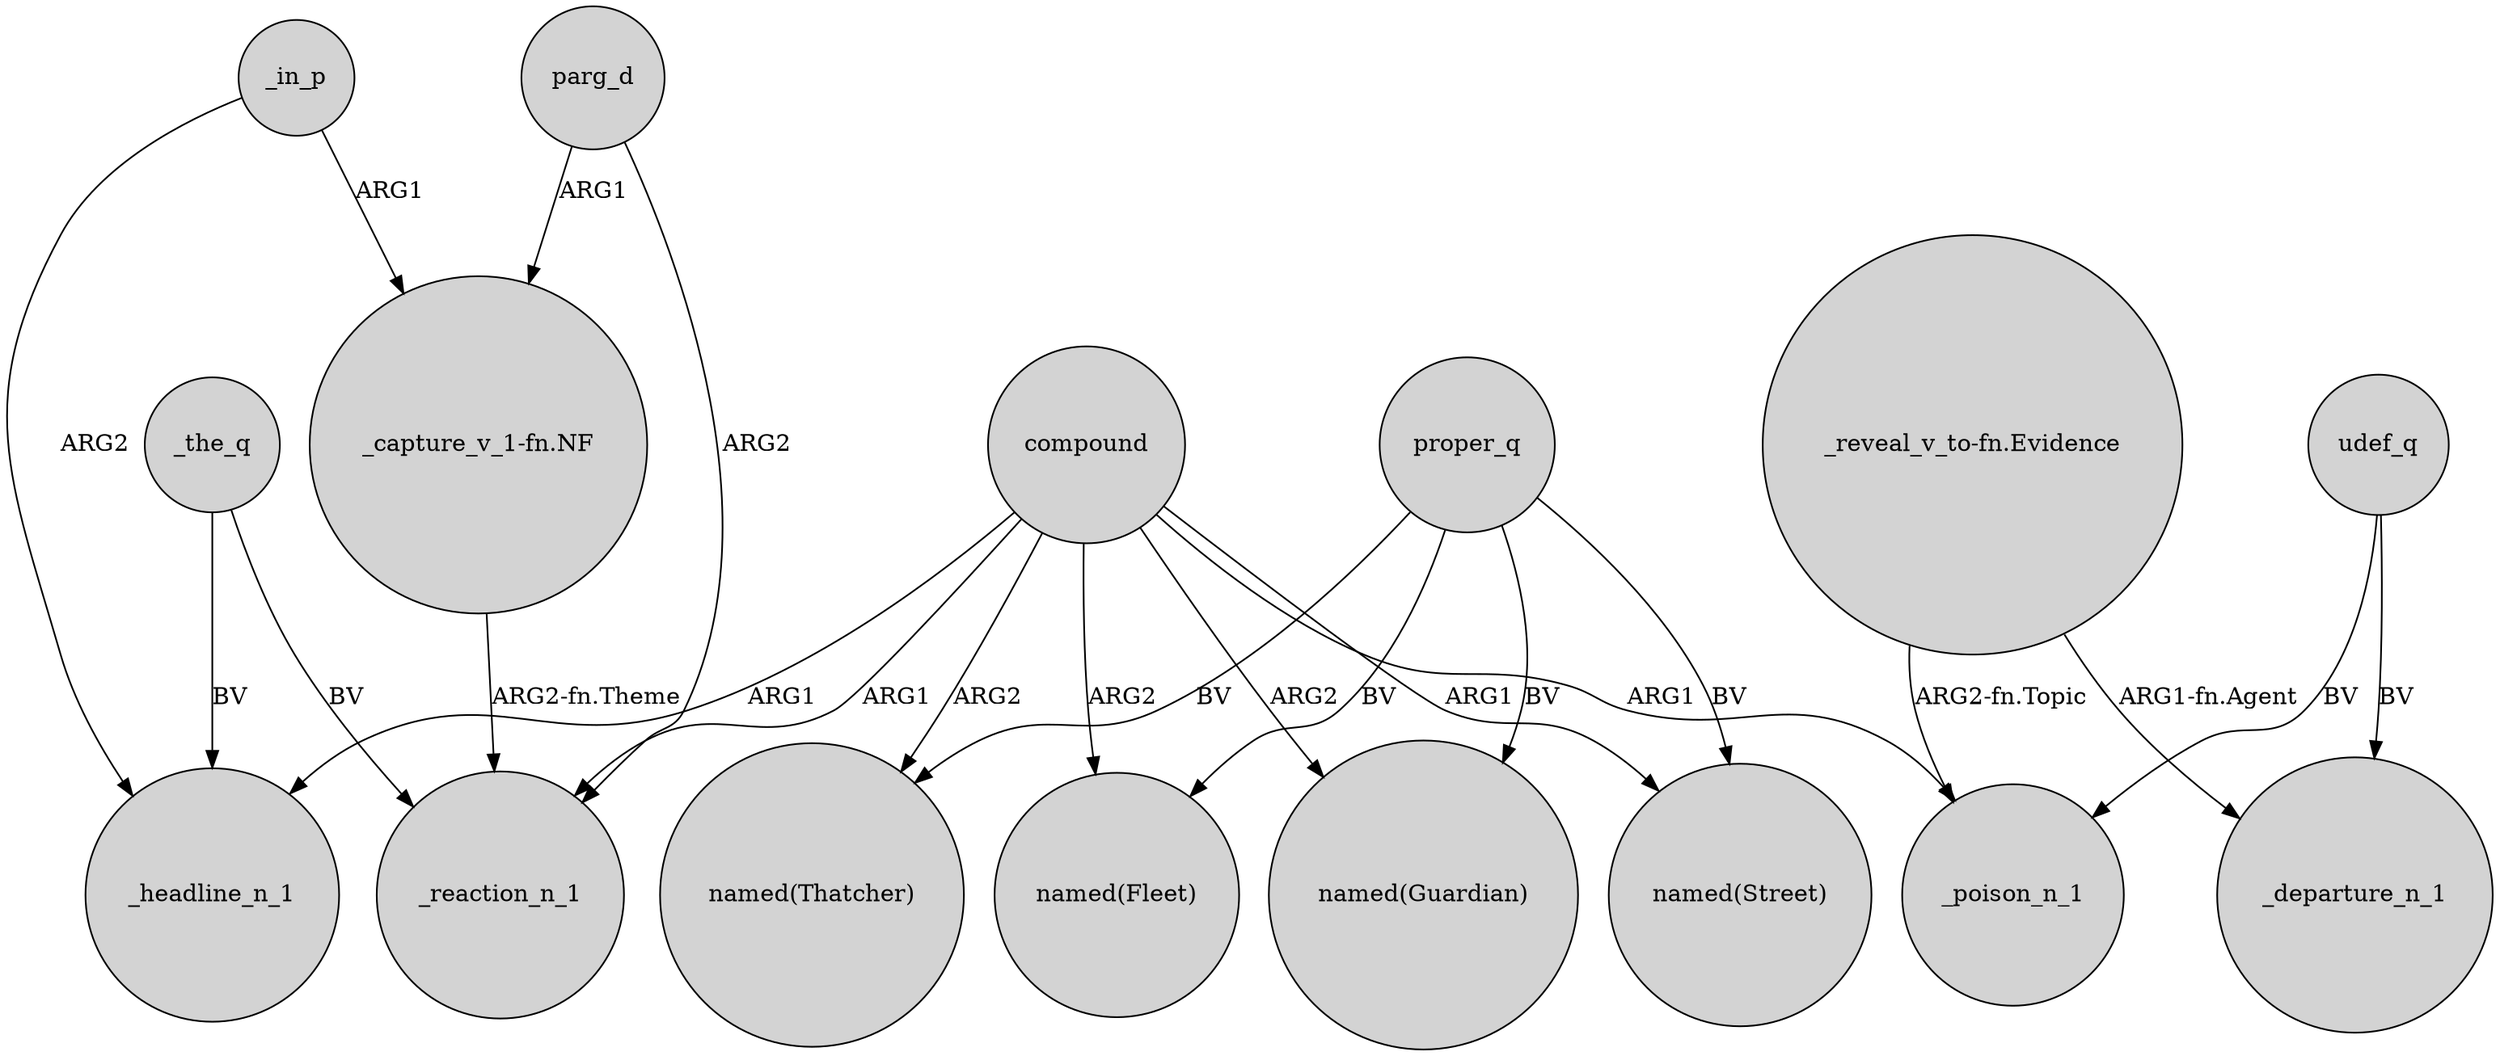 digraph {
	node [shape=circle style=filled]
	_in_p -> _headline_n_1 [label=ARG2]
	compound -> _headline_n_1 [label=ARG1]
	parg_d -> _reaction_n_1 [label=ARG2]
	"_reveal_v_to-fn.Evidence" -> _poison_n_1 [label="ARG2-fn.Topic"]
	compound -> "named(Street)" [label=ARG1]
	proper_q -> "named(Fleet)" [label=BV]
	proper_q -> "named(Guardian)" [label=BV]
	_the_q -> _headline_n_1 [label=BV]
	compound -> _poison_n_1 [label=ARG1]
	udef_q -> _departure_n_1 [label=BV]
	"_reveal_v_to-fn.Evidence" -> _departure_n_1 [label="ARG1-fn.Agent"]
	udef_q -> _poison_n_1 [label=BV]
	compound -> "named(Guardian)" [label=ARG2]
	proper_q -> "named(Street)" [label=BV]
	_the_q -> _reaction_n_1 [label=BV]
	parg_d -> "_capture_v_1-fn.NF" [label=ARG1]
	compound -> "named(Fleet)" [label=ARG2]
	proper_q -> "named(Thatcher)" [label=BV]
	_in_p -> "_capture_v_1-fn.NF" [label=ARG1]
	"_capture_v_1-fn.NF" -> _reaction_n_1 [label="ARG2-fn.Theme"]
	compound -> _reaction_n_1 [label=ARG1]
	compound -> "named(Thatcher)" [label=ARG2]
}
